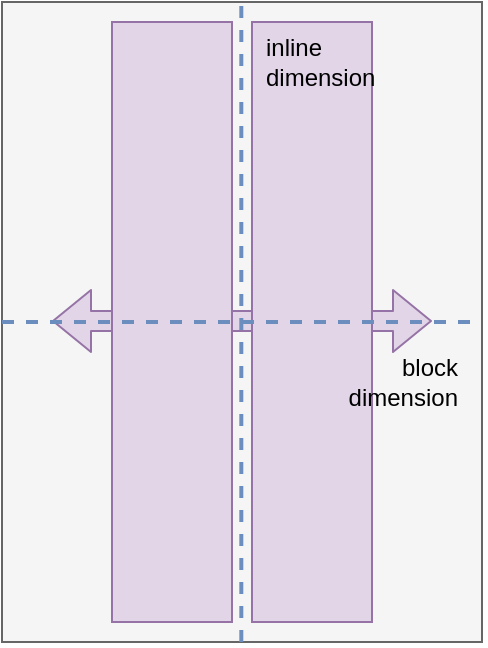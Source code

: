 <mxfile version="13.1.5" type="device"><diagram id="LgjTPwxMQ01JuIyx9_Hg" name="Page-1"><mxGraphModel dx="501" dy="310" grid="1" gridSize="10" guides="1" tooltips="1" connect="1" arrows="1" fold="1" page="1" pageScale="1" pageWidth="850" pageHeight="1100" math="0" shadow="0"><root><mxCell id="0"/><mxCell id="1" parent="0"/><mxCell id="t0PvGvEKLj19Cgtn3Sia-1" value="" style="rounded=0;whiteSpace=wrap;html=1;fillColor=#f5f5f5;strokeColor=#666666;fontColor=#333333;" parent="1" vertex="1"><mxGeometry x="160" y="80" width="240" height="320" as="geometry"/></mxCell><mxCell id="tMtDD9mwqR8wJ-tb6bhP-1" value="" style="shape=flexArrow;endArrow=classic;startArrow=classic;html=1;fillColor=#e1d5e7;strokeColor=#9673a6;" edge="1" parent="1"><mxGeometry width="50" height="50" relative="1" as="geometry"><mxPoint x="375" y="239.5" as="sourcePoint"/><mxPoint x="185" y="239.5" as="targetPoint"/></mxGeometry></mxCell><mxCell id="t0PvGvEKLj19Cgtn3Sia-2" value="" style="rounded=0;whiteSpace=wrap;html=1;fillColor=#e1d5e7;strokeColor=#9673a6;" parent="1" vertex="1"><mxGeometry x="215" y="90" width="60" height="300" as="geometry"/></mxCell><mxCell id="t0PvGvEKLj19Cgtn3Sia-7" value="" style="rounded=0;whiteSpace=wrap;html=1;fillColor=#e1d5e7;strokeColor=#9673a6;" parent="1" vertex="1"><mxGeometry x="285" y="90" width="60" height="300" as="geometry"/></mxCell><mxCell id="tMtDD9mwqR8wJ-tb6bhP-2" value="" style="endArrow=none;html=1;fillColor=#dae8fc;strokeColor=#6c8ebf;strokeWidth=2;dashed=1;" edge="1" parent="1"><mxGeometry width="50" height="50" relative="1" as="geometry"><mxPoint x="279.66" y="400" as="sourcePoint"/><mxPoint x="279.66" y="80" as="targetPoint"/></mxGeometry></mxCell><mxCell id="tMtDD9mwqR8wJ-tb6bhP-3" value="" style="endArrow=none;html=1;fillColor=#dae8fc;strokeColor=#6c8ebf;strokeWidth=2;dashed=1;" edge="1" parent="1"><mxGeometry width="50" height="50" relative="1" as="geometry"><mxPoint x="160.0" y="240" as="sourcePoint"/><mxPoint x="400" y="240" as="targetPoint"/></mxGeometry></mxCell><mxCell id="tMtDD9mwqR8wJ-tb6bhP-4" value="inline&lt;br&gt;dimension" style="text;html=1;strokeColor=none;fillColor=none;align=left;verticalAlign=middle;whiteSpace=wrap;rounded=0;" vertex="1" parent="1"><mxGeometry x="290" y="100" width="40" height="20" as="geometry"/></mxCell><mxCell id="tMtDD9mwqR8wJ-tb6bhP-5" value="block&lt;br&gt;dimension" style="text;html=1;strokeColor=none;fillColor=none;align=right;verticalAlign=middle;whiteSpace=wrap;rounded=0;" vertex="1" parent="1"><mxGeometry x="350" y="260" width="40" height="20" as="geometry"/></mxCell></root></mxGraphModel></diagram></mxfile>